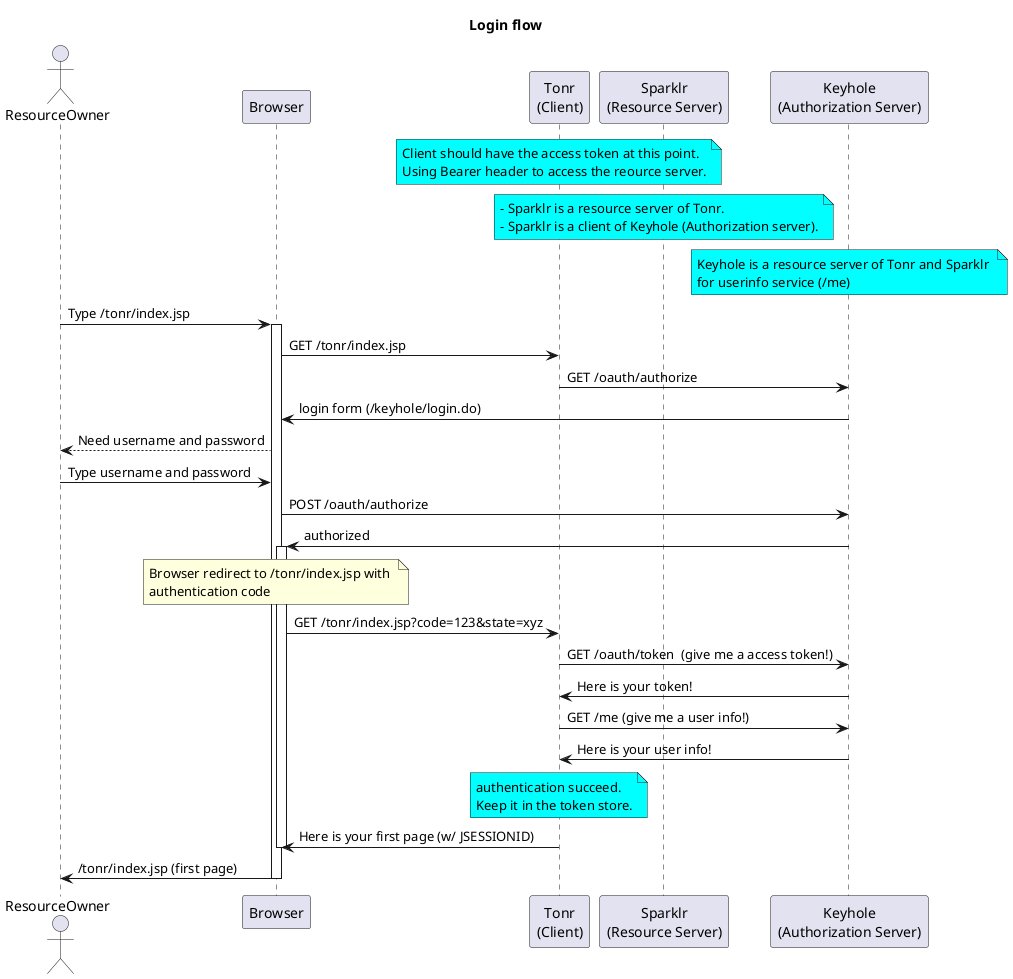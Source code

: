 @startuml

title Login flow 


Actor ResourceOwner
participant Browser
participant "Tonr\n(Client)" as Tonr 
participant "Sparklr\n(Resource Server)" as Sparklr
participant "Keyhole\n(Authorization Server)" as Keyhole

note over of Tonr #aqua
Client should have the access token at this point. 
Using Bearer header to access the reource server.
end note
 
note over of Sparklr #aqua
- Sparklr is a resource server of Tonr.
- Sparklr is a client of Keyhole (Authorization server).
end note

note over of Keyhole #aqua
Keyhole is a resource server of Tonr and Sparklr 
for userinfo service (/me)
end note

ResourceOwner -> Browser: Type /tonr/index.jsp
activate Browser
    Browser -> Tonr : GET /tonr/index.jsp
   
    Tonr -> Keyhole : GET /oauth/authorize
    Keyhole -> Browser : login form (/keyhole/login.do)
    
    Browser --> ResourceOwner : Need username and password
    ResourceOwner -> Browser : Type username and password
    
    Browser -> Keyhole : POST /oauth/authorize
    Keyhole -> Browser : authorized
    
    note over of Browser
    Browser redirect to /tonr/index.jsp with 
    authentication code
    end note
    
    activate Browser
    Browser -> Tonr : GET /tonr/index.jsp?code=123&state=xyz
    
    Tonr -> Keyhole : GET /oauth/token  (give me a access token!)
    Keyhole -> Tonr : Here is your token!
    
    Tonr -> Keyhole : GET /me (give me a user info!)
    Keyhole -> Tonr : Here is your user info!
    note over of Tonr #aqua
    authentication succeed. 
    Keep it in the token store.
    end note
    
    Tonr -> Browser : Here is your first page (w/ JSESSIONID)
    
    deactivate Browser
    
    Browser -> ResourceOwner : /tonr/index.jsp (first page)
deactivate Browser

@enduml
